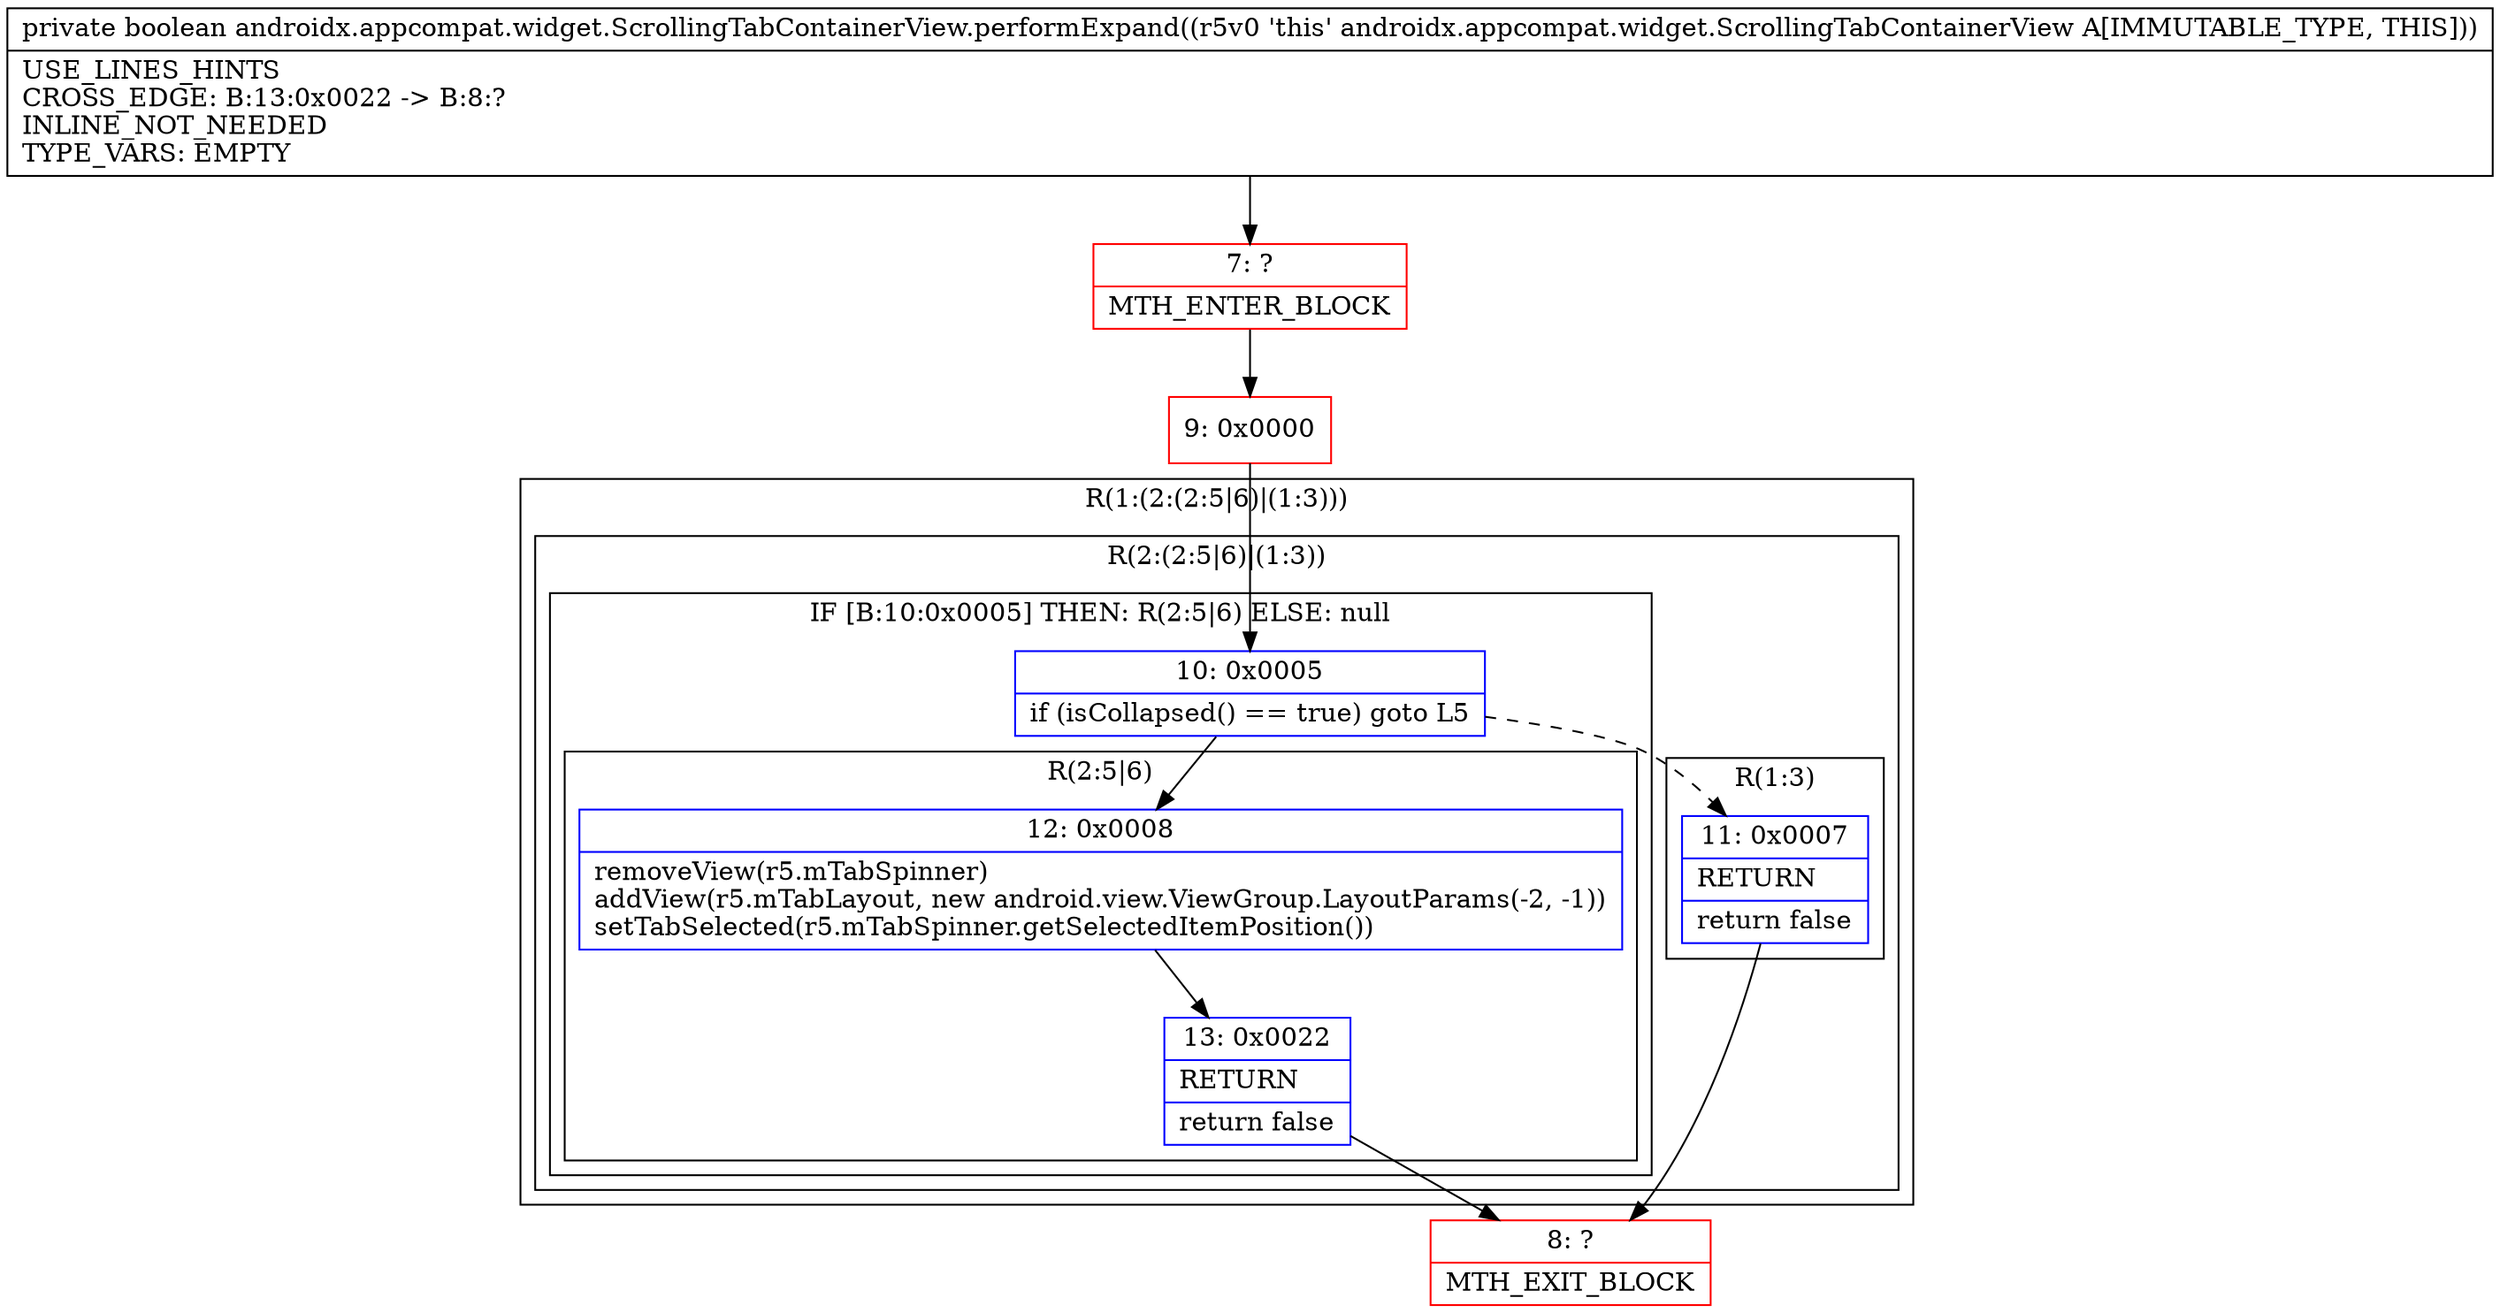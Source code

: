 digraph "CFG forandroidx.appcompat.widget.ScrollingTabContainerView.performExpand()Z" {
subgraph cluster_Region_1448661841 {
label = "R(1:(2:(2:5|6)|(1:3)))";
node [shape=record,color=blue];
subgraph cluster_Region_1116465980 {
label = "R(2:(2:5|6)|(1:3))";
node [shape=record,color=blue];
subgraph cluster_IfRegion_681401666 {
label = "IF [B:10:0x0005] THEN: R(2:5|6) ELSE: null";
node [shape=record,color=blue];
Node_10 [shape=record,label="{10\:\ 0x0005|if (isCollapsed() == true) goto L5\l}"];
subgraph cluster_Region_479055112 {
label = "R(2:5|6)";
node [shape=record,color=blue];
Node_12 [shape=record,label="{12\:\ 0x0008|removeView(r5.mTabSpinner)\laddView(r5.mTabLayout, new android.view.ViewGroup.LayoutParams(\-2, \-1))\lsetTabSelected(r5.mTabSpinner.getSelectedItemPosition())\l}"];
Node_13 [shape=record,label="{13\:\ 0x0022|RETURN\l|return false\l}"];
}
}
subgraph cluster_Region_207574931 {
label = "R(1:3)";
node [shape=record,color=blue];
Node_11 [shape=record,label="{11\:\ 0x0007|RETURN\l|return false\l}"];
}
}
}
Node_7 [shape=record,color=red,label="{7\:\ ?|MTH_ENTER_BLOCK\l}"];
Node_9 [shape=record,color=red,label="{9\:\ 0x0000}"];
Node_8 [shape=record,color=red,label="{8\:\ ?|MTH_EXIT_BLOCK\l}"];
MethodNode[shape=record,label="{private boolean androidx.appcompat.widget.ScrollingTabContainerView.performExpand((r5v0 'this' androidx.appcompat.widget.ScrollingTabContainerView A[IMMUTABLE_TYPE, THIS]))  | USE_LINES_HINTS\lCROSS_EDGE: B:13:0x0022 \-\> B:8:?\lINLINE_NOT_NEEDED\lTYPE_VARS: EMPTY\l}"];
MethodNode -> Node_7;Node_10 -> Node_11[style=dashed];
Node_10 -> Node_12;
Node_12 -> Node_13;
Node_13 -> Node_8;
Node_11 -> Node_8;
Node_7 -> Node_9;
Node_9 -> Node_10;
}

